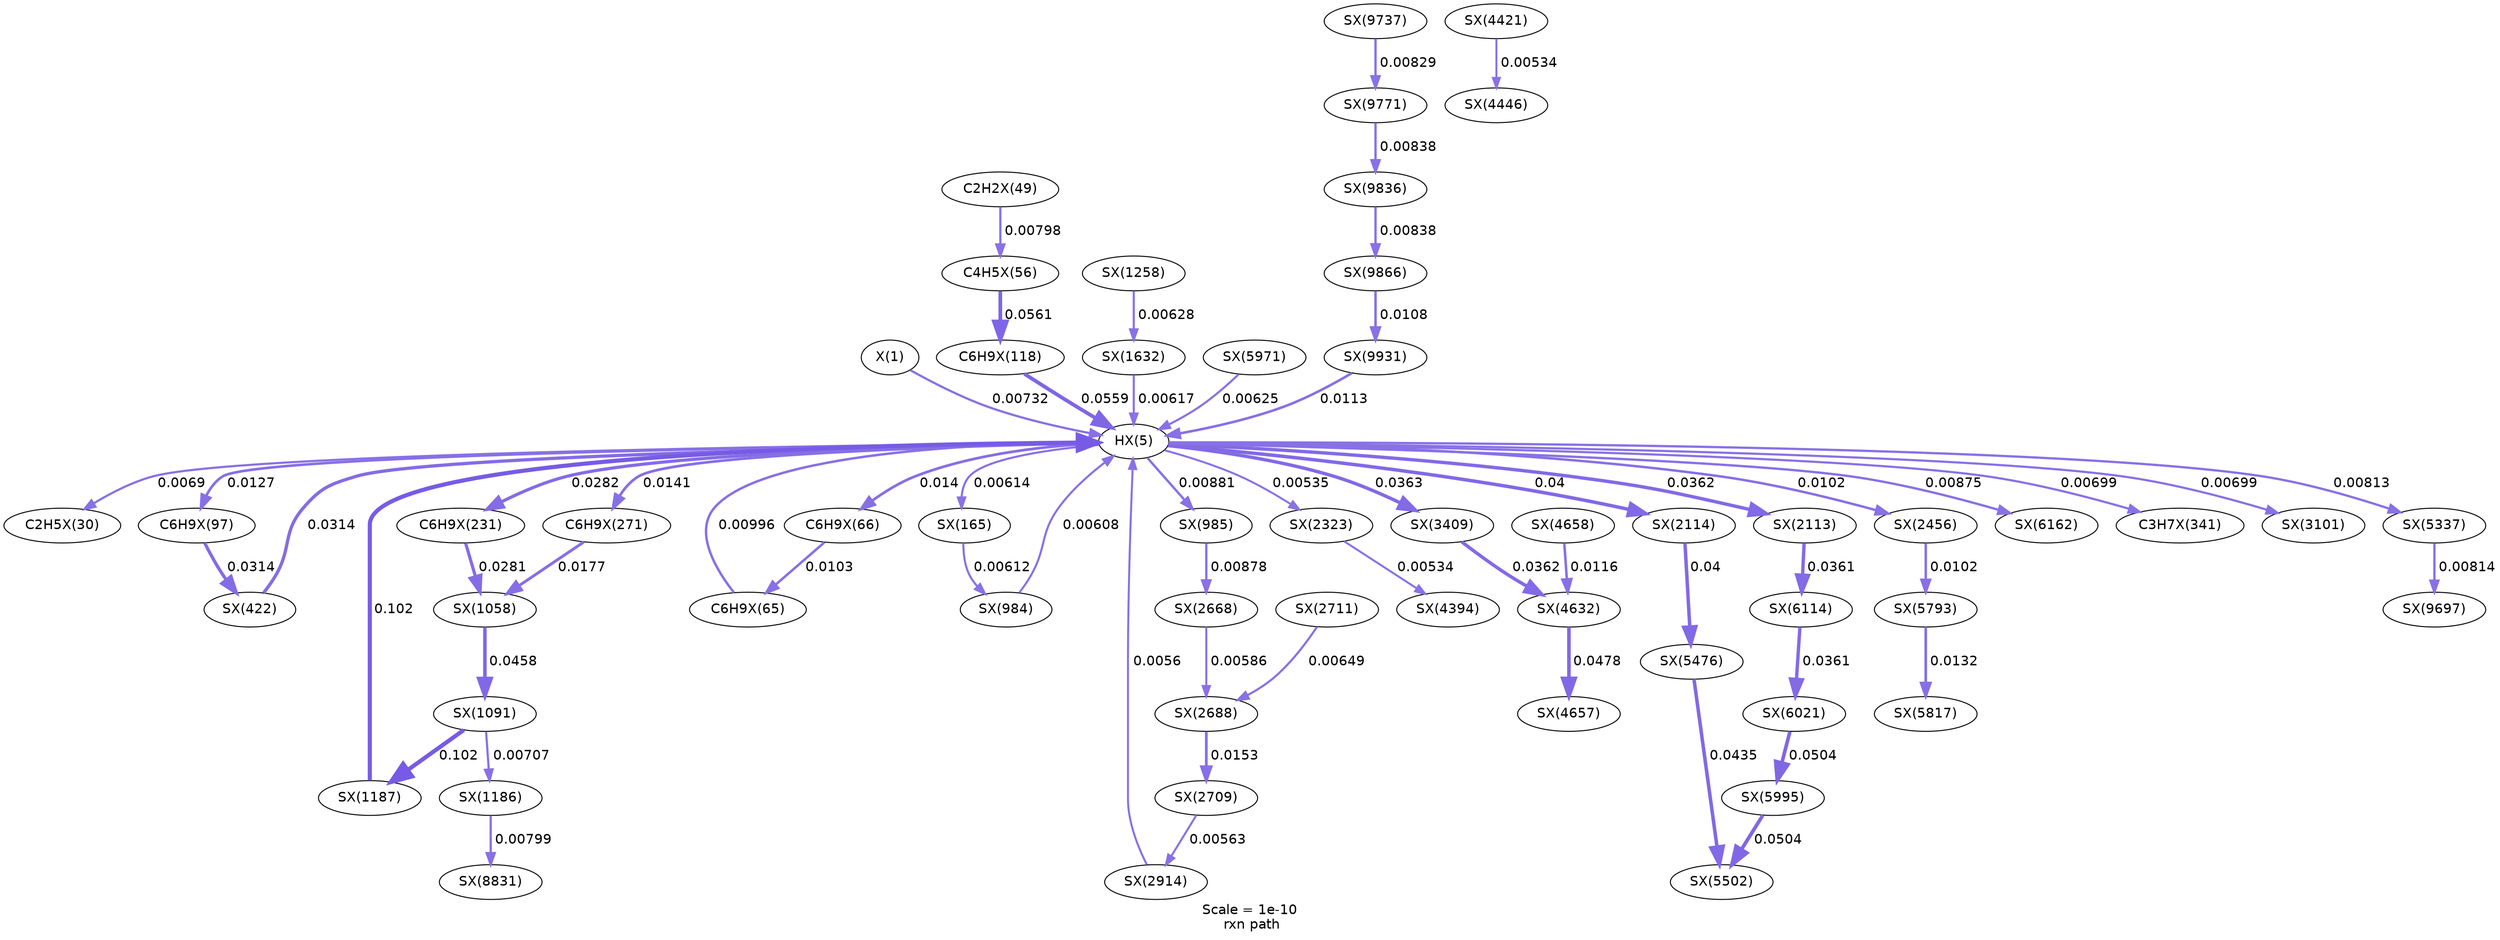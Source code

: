 digraph reaction_paths {
center=1;
s61 -> s62[fontname="Helvetica", style="setlinewidth(2.29)", arrowsize=1.14, color="0.7, 0.507, 0.9"
, label=" 0.00732"];
s62 -> s65[fontname="Helvetica", style="setlinewidth(2.24)", arrowsize=1.12, color="0.7, 0.507, 0.9"
, label=" 0.0069"];
s84 -> s62[fontname="Helvetica", style="setlinewidth(3.82)", arrowsize=1.91, color="0.7, 0.556, 0.9"
, label=" 0.0559"];
s77 -> s62[fontname="Helvetica", style="setlinewidth(2.52)", arrowsize=1.26, color="0.7, 0.51, 0.9"
, label=" 0.00996"];
s62 -> s83[fontname="Helvetica", style="setlinewidth(2.71)", arrowsize=1.35, color="0.7, 0.513, 0.9"
, label=" 0.0127"];
s101 -> s62[fontname="Helvetica", style="setlinewidth(3.39)", arrowsize=1.69, color="0.7, 0.531, 0.9"
, label=" 0.0314"];
s62 -> s96[fontname="Helvetica", style="setlinewidth(3.3)", arrowsize=1.65, color="0.7, 0.528, 0.9"
, label=" 0.0282"];
s62 -> s97[fontname="Helvetica", style="setlinewidth(2.78)", arrowsize=1.39, color="0.7, 0.514, 0.9"
, label=" 0.0141"];
s62 -> s78[fontname="Helvetica", style="setlinewidth(2.78)", arrowsize=1.39, color="0.7, 0.514, 0.9"
, label=" 0.014"];
s130 -> s62[fontname="Helvetica", style="setlinewidth(4.28)", arrowsize=2.14, color="0.7, 0.602, 0.9"
, label=" 0.102"];
s62 -> s91[fontname="Helvetica", style="setlinewidth(2.15)", arrowsize=1.08, color="0.7, 0.506, 0.9"
, label=" 0.00614"];
s119 -> s62[fontname="Helvetica", style="setlinewidth(2.15)", arrowsize=1.07, color="0.7, 0.506, 0.9"
, label=" 0.00608"];
s62 -> s120[fontname="Helvetica", style="setlinewidth(2.43)", arrowsize=1.21, color="0.7, 0.509, 0.9"
, label=" 0.00881"];
s141 -> s62[fontname="Helvetica", style="setlinewidth(2.16)", arrowsize=1.08, color="0.7, 0.506, 0.9"
, label=" 0.00617"];
s196 -> s62[fontname="Helvetica", style="setlinewidth(2.09)", arrowsize=1.04, color="0.7, 0.506, 0.9"
, label=" 0.0056"];
s62 -> s171[fontname="Helvetica", style="setlinewidth(2.05)", arrowsize=1.03, color="0.7, 0.505, 0.9"
, label=" 0.00535"];
s62 -> s203[fontname="Helvetica", style="setlinewidth(3.5)", arrowsize=1.75, color="0.7, 0.536, 0.9"
, label=" 0.0363"];
s62 -> s161[fontname="Helvetica", style="setlinewidth(3.57)", arrowsize=1.79, color="0.7, 0.54, 0.9"
, label=" 0.04"];
s62 -> s177[fontname="Helvetica", style="setlinewidth(2.54)", arrowsize=1.27, color="0.7, 0.51, 0.9"
, label=" 0.0102"];
s62 -> s160[fontname="Helvetica", style="setlinewidth(3.49)", arrowsize=1.75, color="0.7, 0.536, 0.9"
, label=" 0.0362"];
s62 -> s268[fontname="Helvetica", style="setlinewidth(2.42)", arrowsize=1.21, color="0.7, 0.509, 0.9"
, label=" 0.00875"];
s258 -> s62[fontname="Helvetica", style="setlinewidth(2.17)", arrowsize=1.08, color="0.7, 0.506, 0.9"
, label=" 0.00625"];
s62 -> s99[fontname="Helvetica", style="setlinewidth(2.25)", arrowsize=1.13, color="0.7, 0.507, 0.9"
, label=" 0.00699"];
s62 -> s202[fontname="Helvetica", style="setlinewidth(2.25)", arrowsize=1.13, color="0.7, 0.507, 0.9"
, label=" 0.00699"];
s62 -> s235[fontname="Helvetica", style="setlinewidth(2.37)", arrowsize=1.18, color="0.7, 0.508, 0.9"
, label=" 0.00813"];
s306 -> s62[fontname="Helvetica", style="setlinewidth(2.61)", arrowsize=1.31, color="0.7, 0.511, 0.9"
, label=" 0.0113"];
s75 -> s84[fontname="Helvetica", style="setlinewidth(3.82)", arrowsize=1.91, color="0.7, 0.556, 0.9"
, label=" 0.0561"];
s74 -> s75[fontname="Helvetica", style="setlinewidth(2.35)", arrowsize=1.18, color="0.7, 0.508, 0.9"
, label=" 0.00798"];
s78 -> s77[fontname="Helvetica", style="setlinewidth(2.54)", arrowsize=1.27, color="0.7, 0.51, 0.9"
, label=" 0.0103"];
s83 -> s101[fontname="Helvetica", style="setlinewidth(3.39)", arrowsize=1.69, color="0.7, 0.531, 0.9"
, label=" 0.0314"];
s96 -> s123[fontname="Helvetica", style="setlinewidth(3.3)", arrowsize=1.65, color="0.7, 0.528, 0.9"
, label=" 0.0281"];
s97 -> s123[fontname="Helvetica", style="setlinewidth(2.96)", arrowsize=1.48, color="0.7, 0.518, 0.9"
, label=" 0.0177"];
s123 -> s124[fontname="Helvetica", style="setlinewidth(3.67)", arrowsize=1.84, color="0.7, 0.546, 0.9"
, label=" 0.0458"];
s124 -> s130[fontname="Helvetica", style="setlinewidth(4.28)", arrowsize=2.14, color="0.7, 0.602, 0.9"
, label=" 0.102"];
s124 -> s129[fontname="Helvetica", style="setlinewidth(2.26)", arrowsize=1.13, color="0.7, 0.507, 0.9"
, label=" 0.00707"];
s91 -> s119[fontname="Helvetica", style="setlinewidth(2.15)", arrowsize=1.08, color="0.7, 0.506, 0.9"
, label=" 0.00612"];
s120 -> s183[fontname="Helvetica", style="setlinewidth(2.43)", arrowsize=1.21, color="0.7, 0.509, 0.9"
, label=" 0.00878"];
s183 -> s186[fontname="Helvetica", style="setlinewidth(2.12)", arrowsize=1.06, color="0.7, 0.506, 0.9"
, label=" 0.00586"];
s189 -> s186[fontname="Helvetica", style="setlinewidth(2.2)", arrowsize=1.1, color="0.7, 0.506, 0.9"
, label=" 0.00649"];
s186 -> s187[fontname="Helvetica", style="setlinewidth(2.84)", arrowsize=1.42, color="0.7, 0.515, 0.9"
, label=" 0.0153"];
s187 -> s196[fontname="Helvetica", style="setlinewidth(2.09)", arrowsize=1.04, color="0.7, 0.506, 0.9"
, label=" 0.00563"];
s133 -> s141[fontname="Helvetica", style="setlinewidth(2.17)", arrowsize=1.09, color="0.7, 0.506, 0.9"
, label=" 0.00628"];
s171 -> s213[fontname="Helvetica", style="setlinewidth(2.05)", arrowsize=1.02, color="0.7, 0.505, 0.9"
, label=" 0.00534"];
s216 -> s217[fontname="Helvetica", style="setlinewidth(2.05)", arrowsize=1.02, color="0.7, 0.505, 0.9"
, label=" 0.00534"];
s203 -> s224[fontname="Helvetica", style="setlinewidth(3.5)", arrowsize=1.75, color="0.7, 0.536, 0.9"
, label=" 0.0362"];
s226 -> s224[fontname="Helvetica", style="setlinewidth(2.63)", arrowsize=1.32, color="0.7, 0.512, 0.9"
, label=" 0.0116"];
s224 -> s225[fontname="Helvetica", style="setlinewidth(3.7)", arrowsize=1.85, color="0.7, 0.548, 0.9"
, label=" 0.0478"];
s161 -> s237[fontname="Helvetica", style="setlinewidth(3.57)", arrowsize=1.79, color="0.7, 0.54, 0.9"
, label=" 0.04"];
s237 -> s238[fontname="Helvetica", style="setlinewidth(3.63)", arrowsize=1.82, color="0.7, 0.543, 0.9"
, label=" 0.0435"];
s177 -> s249[fontname="Helvetica", style="setlinewidth(2.54)", arrowsize=1.27, color="0.7, 0.51, 0.9"
, label=" 0.0102"];
s249 -> s250[fontname="Helvetica", style="setlinewidth(2.73)", arrowsize=1.37, color="0.7, 0.513, 0.9"
, label=" 0.0132"];
s259 -> s238[fontname="Helvetica", style="setlinewidth(3.74)", arrowsize=1.87, color="0.7, 0.55, 0.9"
, label=" 0.0504"];
s262 -> s259[fontname="Helvetica", style="setlinewidth(3.74)", arrowsize=1.87, color="0.7, 0.55, 0.9"
, label=" 0.0504"];
s160 -> s267[fontname="Helvetica", style="setlinewidth(3.49)", arrowsize=1.75, color="0.7, 0.536, 0.9"
, label=" 0.0361"];
s267 -> s262[fontname="Helvetica", style="setlinewidth(3.49)", arrowsize=1.75, color="0.7, 0.536, 0.9"
, label=" 0.0361"];
s129 -> s294[fontname="Helvetica", style="setlinewidth(2.35)", arrowsize=1.18, color="0.7, 0.508, 0.9"
, label=" 0.00799"];
s235 -> s298[fontname="Helvetica", style="setlinewidth(2.37)", arrowsize=1.18, color="0.7, 0.508, 0.9"
, label=" 0.00814"];
s301 -> s302[fontname="Helvetica", style="setlinewidth(2.38)", arrowsize=1.19, color="0.7, 0.508, 0.9"
, label=" 0.00829"];
s302 -> s304[fontname="Helvetica", style="setlinewidth(2.39)", arrowsize=1.2, color="0.7, 0.508, 0.9"
, label=" 0.00838"];
s304 -> s305[fontname="Helvetica", style="setlinewidth(2.39)", arrowsize=1.2, color="0.7, 0.508, 0.9"
, label=" 0.00838"];
s305 -> s306[fontname="Helvetica", style="setlinewidth(2.58)", arrowsize=1.29, color="0.7, 0.511, 0.9"
, label=" 0.0108"];
s61 [ fontname="Helvetica", label="X(1)"];
s62 [ fontname="Helvetica", label="HX(5)"];
s65 [ fontname="Helvetica", label="C2H5X(30)"];
s74 [ fontname="Helvetica", label="C2H2X(49)"];
s75 [ fontname="Helvetica", label="C4H5X(56)"];
s77 [ fontname="Helvetica", label="C6H9X(65)"];
s78 [ fontname="Helvetica", label="C6H9X(66)"];
s83 [ fontname="Helvetica", label="C6H9X(97)"];
s84 [ fontname="Helvetica", label="C6H9X(118)"];
s91 [ fontname="Helvetica", label="SX(165)"];
s96 [ fontname="Helvetica", label="C6H9X(231)"];
s97 [ fontname="Helvetica", label="C6H9X(271)"];
s99 [ fontname="Helvetica", label="C3H7X(341)"];
s101 [ fontname="Helvetica", label="SX(422)"];
s119 [ fontname="Helvetica", label="SX(984)"];
s120 [ fontname="Helvetica", label="SX(985)"];
s123 [ fontname="Helvetica", label="SX(1058)"];
s124 [ fontname="Helvetica", label="SX(1091)"];
s129 [ fontname="Helvetica", label="SX(1186)"];
s130 [ fontname="Helvetica", label="SX(1187)"];
s133 [ fontname="Helvetica", label="SX(1258)"];
s141 [ fontname="Helvetica", label="SX(1632)"];
s160 [ fontname="Helvetica", label="SX(2113)"];
s161 [ fontname="Helvetica", label="SX(2114)"];
s171 [ fontname="Helvetica", label="SX(2323)"];
s177 [ fontname="Helvetica", label="SX(2456)"];
s183 [ fontname="Helvetica", label="SX(2668)"];
s186 [ fontname="Helvetica", label="SX(2688)"];
s187 [ fontname="Helvetica", label="SX(2709)"];
s189 [ fontname="Helvetica", label="SX(2711)"];
s196 [ fontname="Helvetica", label="SX(2914)"];
s202 [ fontname="Helvetica", label="SX(3101)"];
s203 [ fontname="Helvetica", label="SX(3409)"];
s213 [ fontname="Helvetica", label="SX(4394)"];
s216 [ fontname="Helvetica", label="SX(4421)"];
s217 [ fontname="Helvetica", label="SX(4446)"];
s224 [ fontname="Helvetica", label="SX(4632)"];
s225 [ fontname="Helvetica", label="SX(4657)"];
s226 [ fontname="Helvetica", label="SX(4658)"];
s235 [ fontname="Helvetica", label="SX(5337)"];
s237 [ fontname="Helvetica", label="SX(5476)"];
s238 [ fontname="Helvetica", label="SX(5502)"];
s249 [ fontname="Helvetica", label="SX(5793)"];
s250 [ fontname="Helvetica", label="SX(5817)"];
s258 [ fontname="Helvetica", label="SX(5971)"];
s259 [ fontname="Helvetica", label="SX(5995)"];
s262 [ fontname="Helvetica", label="SX(6021)"];
s267 [ fontname="Helvetica", label="SX(6114)"];
s268 [ fontname="Helvetica", label="SX(6162)"];
s294 [ fontname="Helvetica", label="SX(8831)"];
s298 [ fontname="Helvetica", label="SX(9697)"];
s301 [ fontname="Helvetica", label="SX(9737)"];
s302 [ fontname="Helvetica", label="SX(9771)"];
s304 [ fontname="Helvetica", label="SX(9836)"];
s305 [ fontname="Helvetica", label="SX(9866)"];
s306 [ fontname="Helvetica", label="SX(9931)"];
 label = "Scale = 1e-10\l rxn path";
 fontname = "Helvetica";
}
